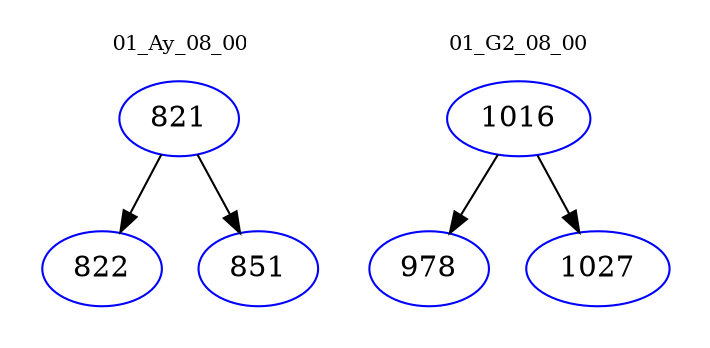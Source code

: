 digraph{
subgraph cluster_0 {
color = white
label = "01_Ay_08_00";
fontsize=10;
T0_821 [label="821", color="blue"]
T0_821 -> T0_822 [color="black"]
T0_822 [label="822", color="blue"]
T0_821 -> T0_851 [color="black"]
T0_851 [label="851", color="blue"]
}
subgraph cluster_1 {
color = white
label = "01_G2_08_00";
fontsize=10;
T1_1016 [label="1016", color="blue"]
T1_1016 -> T1_978 [color="black"]
T1_978 [label="978", color="blue"]
T1_1016 -> T1_1027 [color="black"]
T1_1027 [label="1027", color="blue"]
}
}
